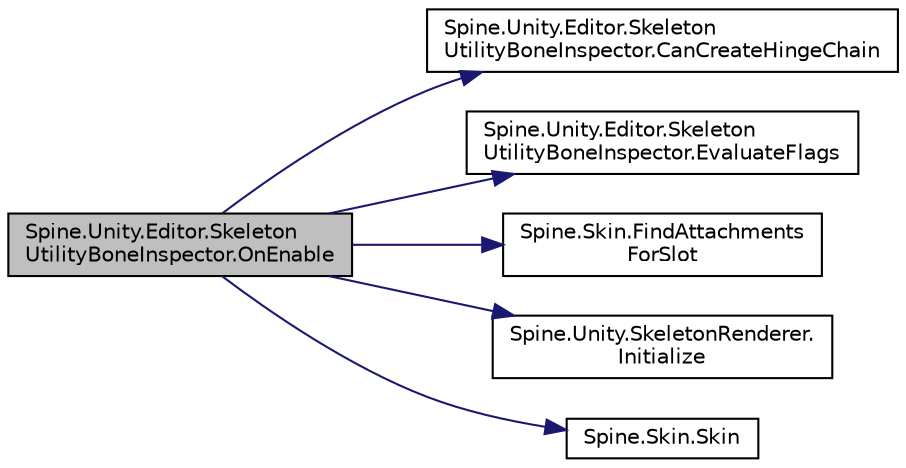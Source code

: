 digraph "Spine.Unity.Editor.SkeletonUtilityBoneInspector.OnEnable"
{
 // LATEX_PDF_SIZE
  edge [fontname="Helvetica",fontsize="10",labelfontname="Helvetica",labelfontsize="10"];
  node [fontname="Helvetica",fontsize="10",shape=record];
  rankdir="LR";
  Node1 [label="Spine.Unity.Editor.Skeleton\lUtilityBoneInspector.OnEnable",height=0.2,width=0.4,color="black", fillcolor="grey75", style="filled", fontcolor="black",tooltip=" "];
  Node1 -> Node2 [color="midnightblue",fontsize="10",style="solid",fontname="Helvetica"];
  Node2 [label="Spine.Unity.Editor.Skeleton\lUtilityBoneInspector.CanCreateHingeChain",height=0.2,width=0.4,color="black", fillcolor="white", style="filled",URL="$class_spine_1_1_unity_1_1_editor_1_1_skeleton_utility_bone_inspector.html#a8f63782e46003651171674cb38f489bf",tooltip=" "];
  Node1 -> Node3 [color="midnightblue",fontsize="10",style="solid",fontname="Helvetica"];
  Node3 [label="Spine.Unity.Editor.Skeleton\lUtilityBoneInspector.EvaluateFlags",height=0.2,width=0.4,color="black", fillcolor="white", style="filled",URL="$class_spine_1_1_unity_1_1_editor_1_1_skeleton_utility_bone_inspector.html#aab66ee215b0b2a0c7a97451947868600",tooltip=" "];
  Node1 -> Node4 [color="midnightblue",fontsize="10",style="solid",fontname="Helvetica"];
  Node4 [label="Spine.Skin.FindAttachments\lForSlot",height=0.2,width=0.4,color="black", fillcolor="white", style="filled",URL="$class_spine_1_1_skin.html#ab15208068c802378d1949941c4f944e5",tooltip="Finds the attachments for a given slot. The results are added to the passed List(Attachment)."];
  Node1 -> Node5 [color="midnightblue",fontsize="10",style="solid",fontname="Helvetica"];
  Node5 [label="Spine.Unity.SkeletonRenderer.\lInitialize",height=0.2,width=0.4,color="black", fillcolor="white", style="filled",URL="$class_spine_1_1_unity_1_1_skeleton_renderer.html#a51f0f25d67884c18239202881a188797",tooltip="Initialize this component. Attempts to load the SkeletonData and creates the internal Skeleton object..."];
  Node1 -> Node6 [color="midnightblue",fontsize="10",style="solid",fontname="Helvetica"];
  Node6 [label="Spine.Skin.Skin",height=0.2,width=0.4,color="black", fillcolor="white", style="filled",URL="$class_spine_1_1_skin.html#ab47f6bace21eabe3c1ca6ddb19169ae8",tooltip=" "];
}
